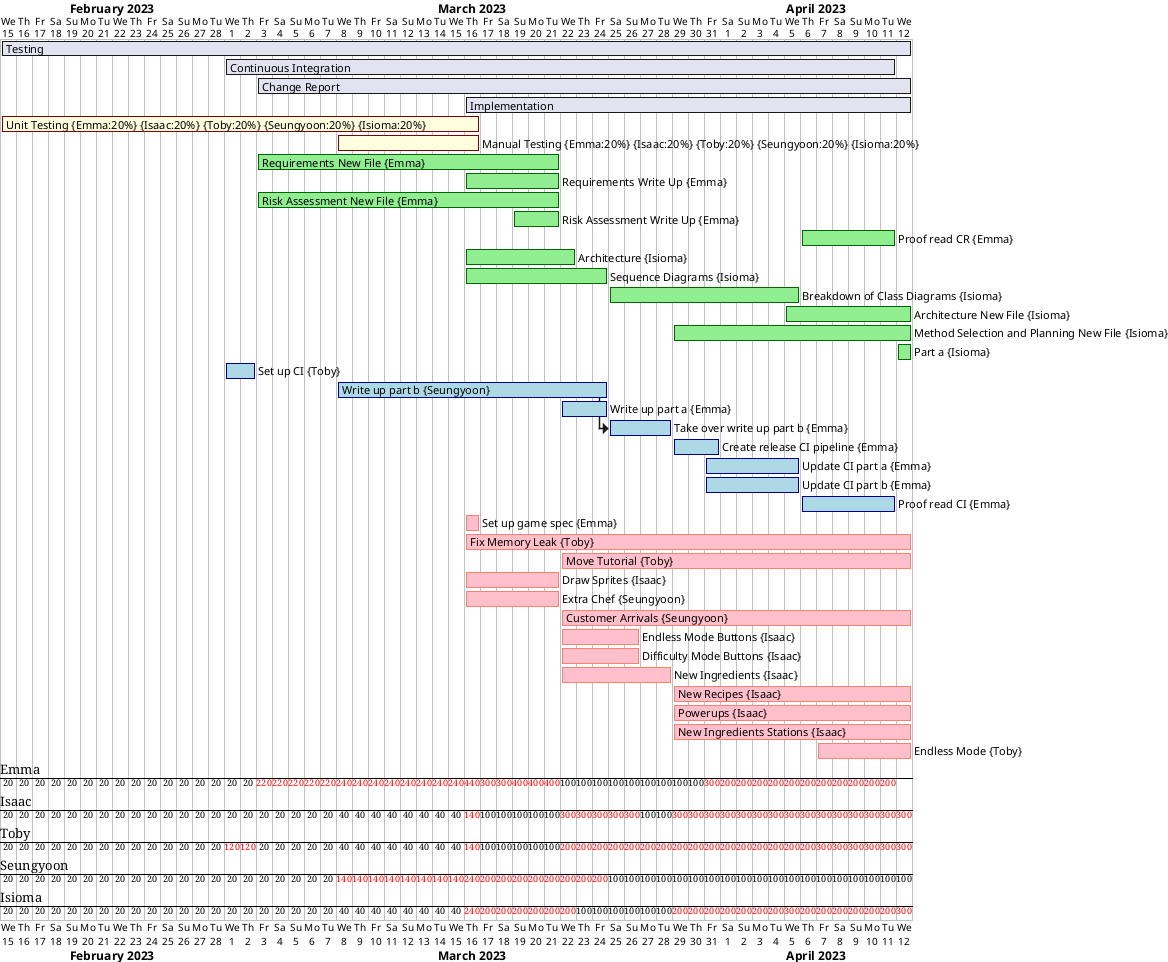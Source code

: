 @startgantt

Project starts 2023-02-15

[Testing] starts 2023-02-15
[Testing] lasts 57 days
[Continuous Integration] starts 2023-03-01
[Continuous Integration] lasts 42 days
[Change Report] starts 2023-03-03
[Change Report] lasts 41 days
[Implementation] starts 2023-03-16
[Implementation] lasts 28 days

[Unit Testing] on {Emma:20%} {Isaac:20%} {Toby:20%} {Seungyoon:20%} {Isioma:20%} starts 2023-02-15 and ends 2023-03-16 and is colored in LightYellow/Maroon
[Manual Testing] on {Emma:20%} {Isaac:20%} {Toby:20%} {Seungyoon:20%} {Isioma:20%} starts 2023-03-08 and ends 2023-03-16 and is colored in LightYellow/Maroon

[Requirements New File] on {Emma:100%} starts 2023-03-03 and ends 2023-03-21 and is colored in LightGreen/DarkGreen
[Requirements Write Up] on {Emma:100%} starts 2023-03-16 and ends 2023-03-21 and is colored in LightGreen/DarkGreen
[Risk Assessment New File] on {Emma:100%} starts 2023-03-03 and ends 2023-03-21 and is colored in LightGreen/DarkGreen
[Risk Assessment Write Up] on {Emma:100%} starts 2023-03-19 and ends 2023-03-21 and is colored in LightGreen/DarkGreen
[Proof read CR] on {Emma:100%} starts 2023-04-06 and ends 2023-04-11 and is colored in LightGreen/DarkGreen
[Architecture] on {Isioma:100%} starts 2023-03-16 and ends 2023-03-22 and is colored in LightGreen/DarkGreen
[Sequence Diagrams] on {Isioma:100%} starts 2023-03-16 and ends 2023-03-24 and is colored in LightGreen/DarkGreen
[Breakdown of Class Diagrams] on {Isioma:100%} starts 2023-03-25 and ends 2023-04-05 and is colored in LightGreen/DarkGreen
[Architecture New File] on {Isioma:100%} starts 2023-04-05 and ends 2023-04-12 and is colored in LightGreen/DarkGreen
[Method Selection and Planning New File] on {Isioma:100%} starts 2023-03-29 and ends 2023-04-12 and is colored in LightGreen/DarkGreen
[Part a] on {Isioma:100%} starts 2023-04-12 and ends 2023-04-12 and is colored in LightGreen/DarkGreen

[Set up CI] on {Toby:100%} starts 2023-03-01 and ends 2023-03-02 and is colored in LightBlue/DarkBlue
[Write up part b] on {Seungyoon:100%} starts 2023-03-08 and ends 2023-03-24 and is colored in LightBlue/DarkBlue
[Write up part a] on {Emma:100%} starts 2023-03-22 and ends 2023-03-24 and is colored in LightBlue/DarkBlue
[Take over write up part b] on {Emma:100%} starts at [Write up part b]'s end and ends 2023-03-28 and is colored in LightBlue/DarkBlue
[Create release CI pipeline] on {Emma:100%} starts 2023-03-29 and ends 2023-03-31 and is colored in LightBlue/DarkBlue
[Update CI part a] on {Emma:100%} starts 2023-03-31 and ends 2023-04-05 and is colored in LightBlue/DarkBlue
[Update CI part b] on {Emma:100%} starts 2023-03-31 and ends 2023-04-05 and is colored in LightBlue/DarkBlue
[Proof read CI] on {Emma:100%} starts 2023-04-06 and ends 2023-04-11 and is colored in LightBlue/DarkBlue

[Set up game spec] on {Emma:100%} starts 2023-03-16 and ends 2023-03-16 and is colored in Pink/Salmon
[Fix Memory Leak] on {Toby:100%} starts 2023-03-16 and ends 2023-04-12 and is colored in Pink/Salmon
[Move Tutorial] on {Toby:100%} starts 2023-03-22 and ends 2023-04-12 and is colored in Pink/Salmon
[Draw Sprites] on {Isaac:100%} starts 2023-03-16 and ends 2023-03-21 and is colored in Pink/Salmon
[Extra Chef] on {Seungyoon:100%} starts 2023-03-16 and ends 2023-03-21 and is colored in Pink/Salmon
[Customer Arrivals] on {Seungyoon:100%} starts 2023-03-22 and ends 2023-04-12 and is colored in Pink/Salmon
[Endless Mode Buttons] on {Isaac:100%} starts 2023-03-22 and ends 2023-03-26 and is colored in Pink/Salmon
[Difficulty Mode Buttons] on {Isaac:100%} starts 2023-03-22 and ends 2023-03-26 and is colored in Pink/Salmon
[New Ingredients] on {Isaac:100%} starts 2023-03-22 and ends 2023-03-28 and is colored in Pink/Salmon
[New Recipes] on {Isaac:100%} starts 2023-03-29 and ends 2023-04-12 and is colored in Pink/Salmon
[Powerups] on {Isaac:100%} starts 2023-03-29 and ends 2023-04-12 and is colored in Pink/Salmon
[New Ingredients Stations] on {Isaac:100%} starts 2023-03-29 and ends 2023-04-12 and is colored in Pink/Salmon
[Endless Mode] on {Toby:100%} starts 2023-04-07 and ends 2023-04-12 and is colored in Pink/Salmon
@endgantt